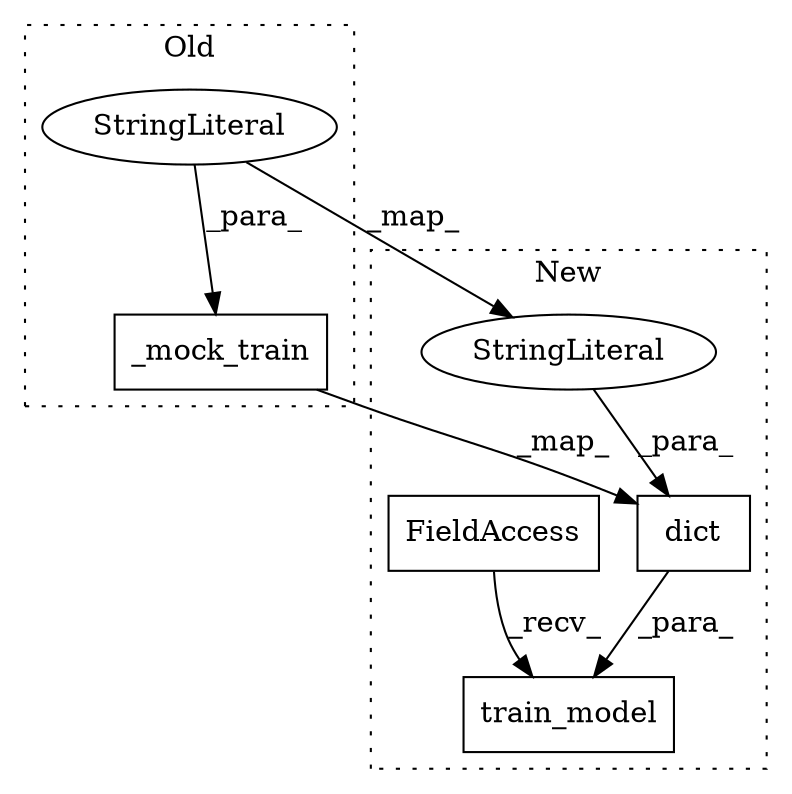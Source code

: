 digraph G {
subgraph cluster0 {
1 [label="_mock_train" a="32" s="2162,2292" l="12,1" shape="box"];
3 [label="StringLiteral" a="45" s="2174" l="38" shape="ellipse"];
label = "Old";
style="dotted";
}
subgraph cluster1 {
2 [label="dict" a="32" s="1380,1496" l="5,1" shape="box"];
4 [label="StringLiteral" a="45" s="1385" l="31" shape="ellipse"];
5 [label="train_model" a="32" s="1368,1497" l="12,1" shape="box"];
6 [label="FieldAccess" a="22" s="1342" l="6" shape="box"];
label = "New";
style="dotted";
}
1 -> 2 [label="_map_"];
2 -> 5 [label="_para_"];
3 -> 4 [label="_map_"];
3 -> 1 [label="_para_"];
4 -> 2 [label="_para_"];
6 -> 5 [label="_recv_"];
}
